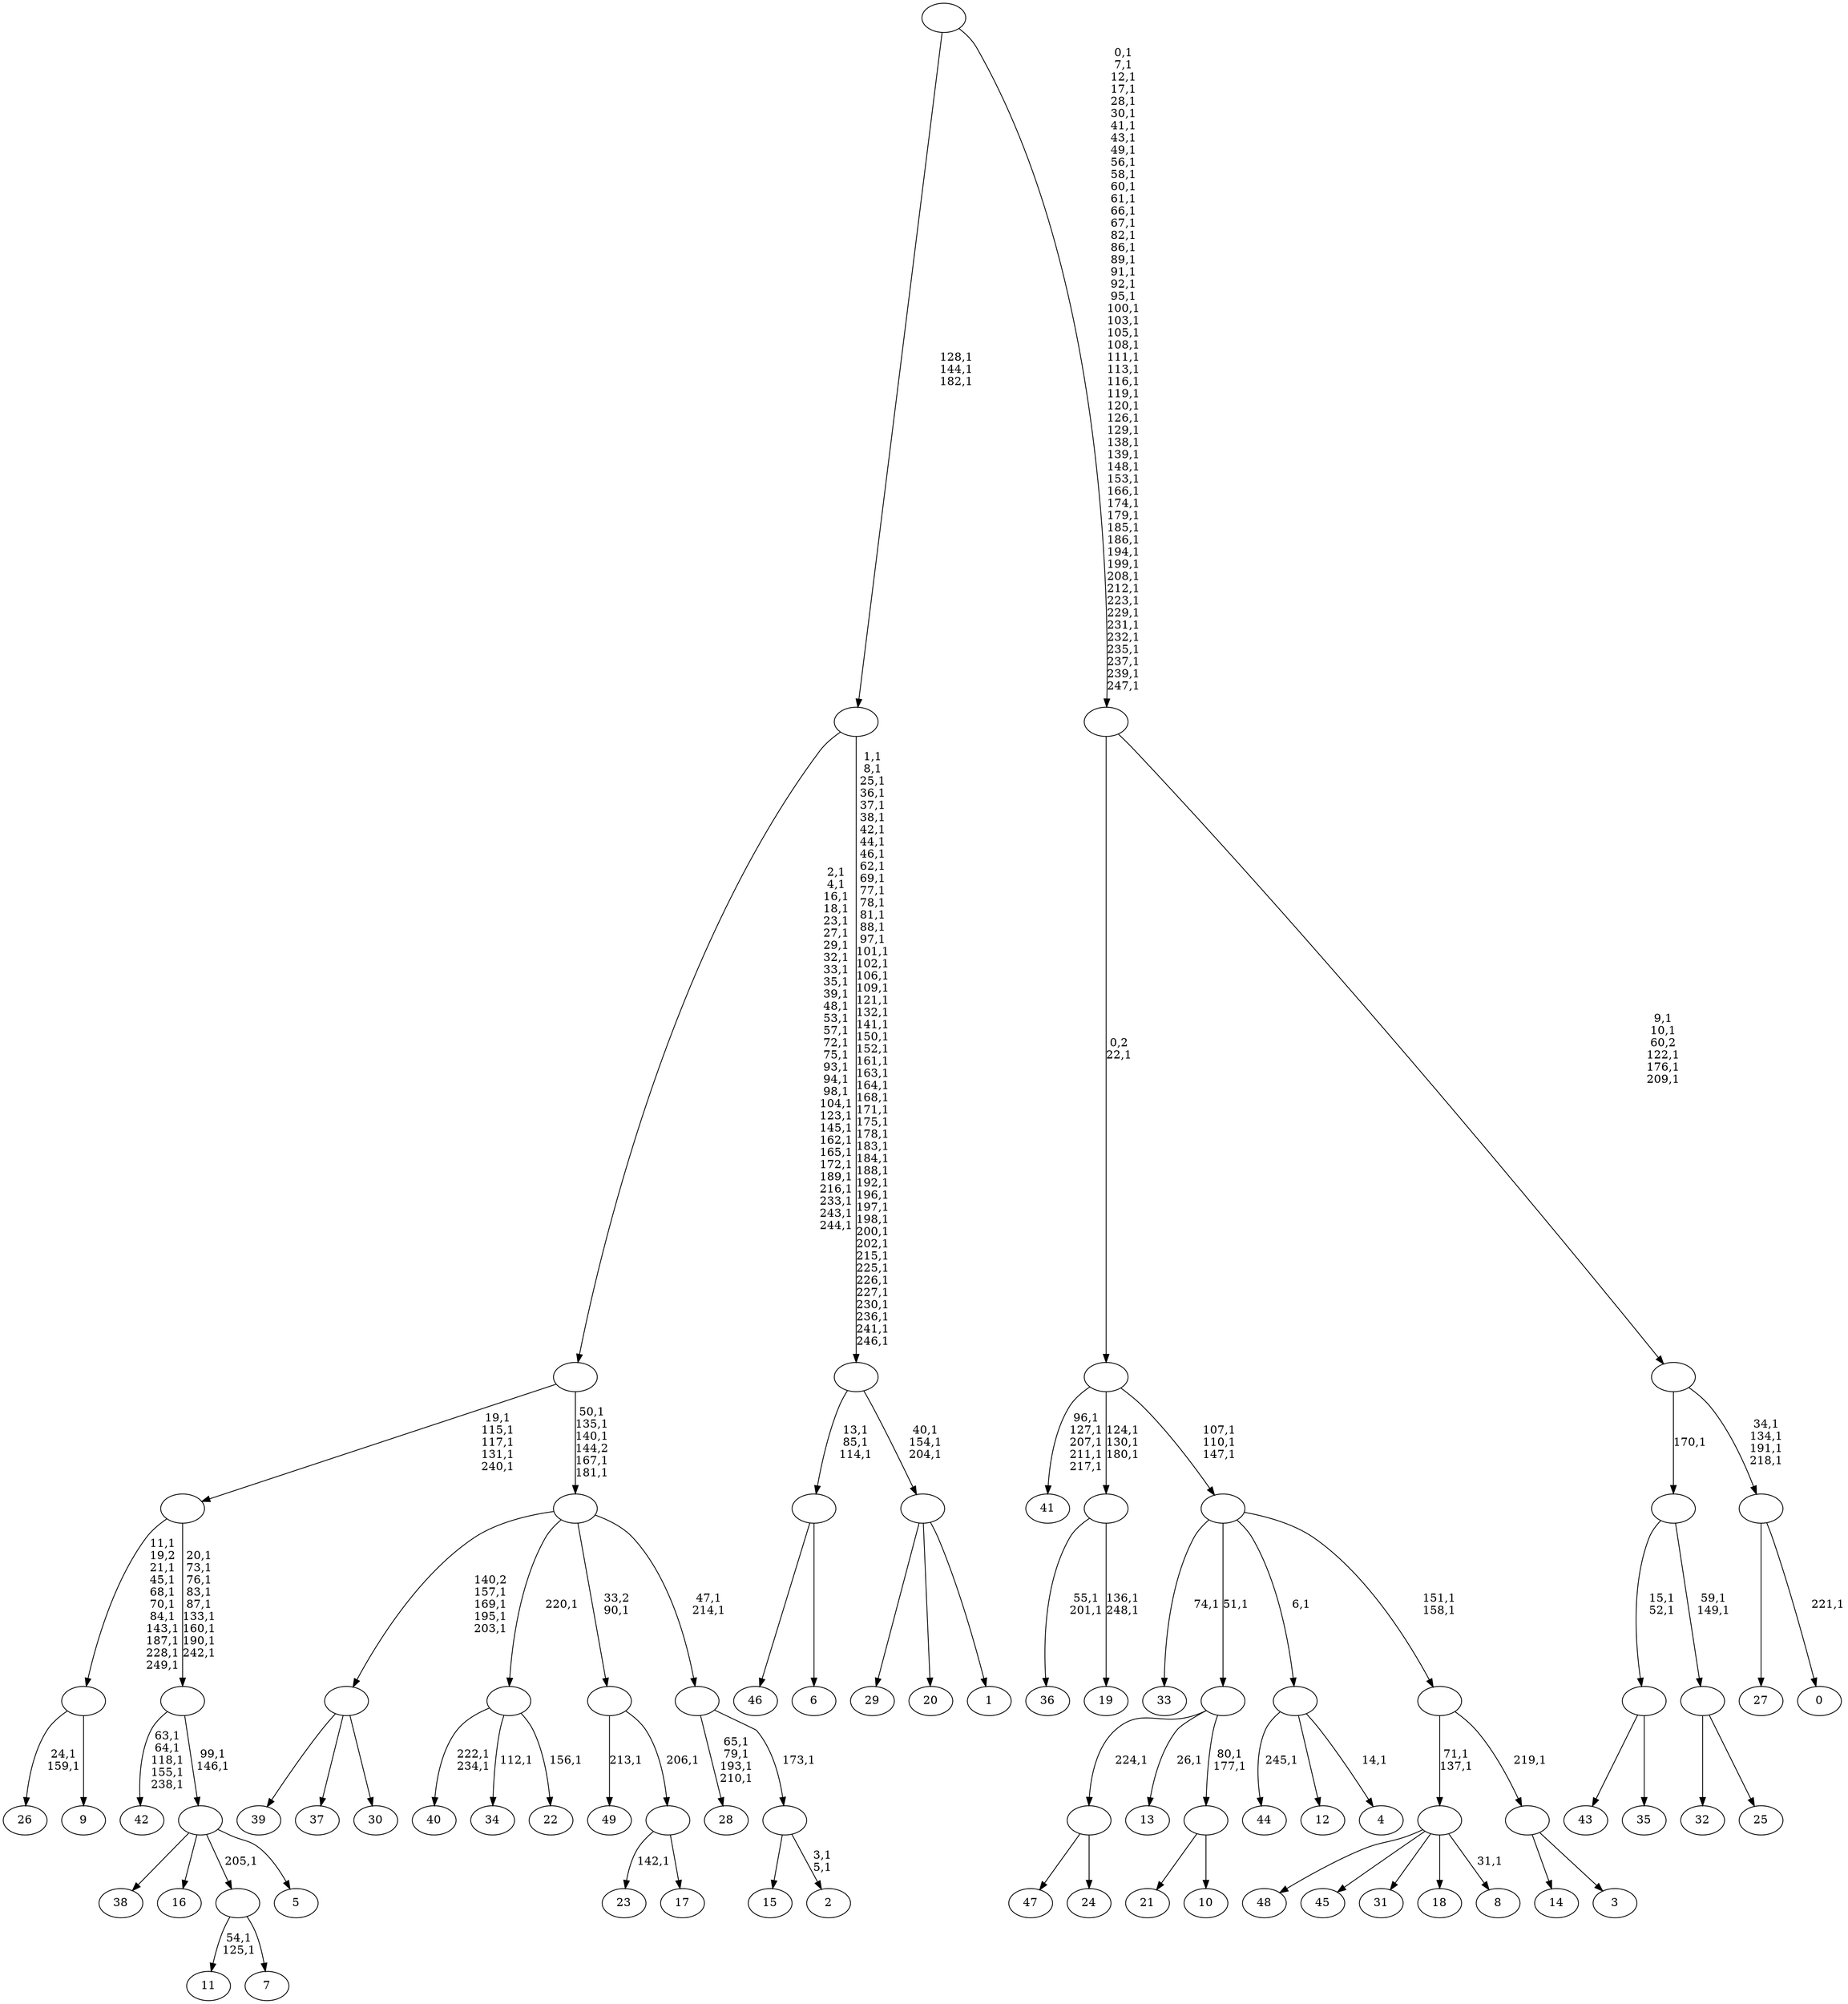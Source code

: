 digraph T {
	300 [label="49"]
	298 [label="48"]
	297 [label="47"]
	296 [label="46"]
	295 [label="45"]
	294 [label="44"]
	292 [label="43"]
	291 [label="42"]
	285 [label="41"]
	279 [label="40"]
	276 [label="39"]
	275 [label="38"]
	274 [label="37"]
	273 [label="36"]
	270 [label="35"]
	269 [label=""]
	267 [label="34"]
	265 [label="33"]
	263 [label="32"]
	262 [label="31"]
	261 [label="30"]
	260 [label=""]
	256 [label="29"]
	255 [label="28"]
	250 [label="27"]
	249 [label="26"]
	246 [label="25"]
	245 [label=""]
	243 [label=""]
	242 [label="24"]
	241 [label=""]
	240 [label="23"]
	238 [label="22"]
	236 [label=""]
	235 [label="21"]
	234 [label="20"]
	233 [label="19"]
	230 [label=""]
	227 [label="18"]
	226 [label="17"]
	225 [label=""]
	224 [label=""]
	223 [label="16"]
	222 [label="15"]
	221 [label="14"]
	220 [label="13"]
	218 [label="12"]
	217 [label="11"]
	214 [label="10"]
	213 [label=""]
	211 [label=""]
	210 [label="9"]
	209 [label=""]
	199 [label="8"]
	197 [label=""]
	195 [label="7"]
	194 [label=""]
	193 [label="6"]
	192 [label=""]
	189 [label="5"]
	188 [label=""]
	186 [label=""]
	177 [label=""]
	172 [label="4"]
	170 [label=""]
	169 [label="3"]
	168 [label=""]
	167 [label=""]
	165 [label=""]
	162 [label=""]
	161 [label="2"]
	158 [label=""]
	157 [label=""]
	155 [label=""]
	150 [label=""]
	120 [label="1"]
	119 [label=""]
	116 [label=""]
	67 [label=""]
	64 [label="0"]
	62 [label=""]
	58 [label=""]
	53 [label=""]
	0 [label=""]
	269 -> 292 [label=""]
	269 -> 270 [label=""]
	260 -> 276 [label=""]
	260 -> 274 [label=""]
	260 -> 261 [label=""]
	245 -> 263 [label=""]
	245 -> 246 [label=""]
	243 -> 245 [label="59,1\n149,1"]
	243 -> 269 [label="15,1\n52,1"]
	241 -> 297 [label=""]
	241 -> 242 [label=""]
	236 -> 238 [label="156,1"]
	236 -> 267 [label="112,1"]
	236 -> 279 [label="222,1\n234,1"]
	230 -> 233 [label="136,1\n248,1"]
	230 -> 273 [label="55,1\n201,1"]
	225 -> 240 [label="142,1"]
	225 -> 226 [label=""]
	224 -> 300 [label="213,1"]
	224 -> 225 [label="206,1"]
	213 -> 235 [label=""]
	213 -> 214 [label=""]
	211 -> 213 [label="80,1\n177,1"]
	211 -> 220 [label="26,1"]
	211 -> 241 [label="224,1"]
	209 -> 249 [label="24,1\n159,1"]
	209 -> 210 [label=""]
	197 -> 199 [label="31,1"]
	197 -> 298 [label=""]
	197 -> 295 [label=""]
	197 -> 262 [label=""]
	197 -> 227 [label=""]
	194 -> 217 [label="54,1\n125,1"]
	194 -> 195 [label=""]
	192 -> 296 [label=""]
	192 -> 193 [label=""]
	188 -> 275 [label=""]
	188 -> 223 [label=""]
	188 -> 194 [label="205,1"]
	188 -> 189 [label=""]
	186 -> 188 [label="99,1\n146,1"]
	186 -> 291 [label="63,1\n64,1\n118,1\n155,1\n238,1"]
	177 -> 186 [label="20,1\n73,1\n76,1\n83,1\n87,1\n133,1\n160,1\n190,1\n242,1"]
	177 -> 209 [label="11,1\n19,2\n21,1\n45,1\n68,1\n70,1\n84,1\n143,1\n187,1\n228,1\n249,1"]
	170 -> 172 [label="14,1"]
	170 -> 294 [label="245,1"]
	170 -> 218 [label=""]
	168 -> 221 [label=""]
	168 -> 169 [label=""]
	167 -> 197 [label="71,1\n137,1"]
	167 -> 168 [label="219,1"]
	165 -> 167 [label="151,1\n158,1"]
	165 -> 265 [label="74,1"]
	165 -> 211 [label="51,1"]
	165 -> 170 [label="6,1"]
	162 -> 165 [label="107,1\n110,1\n147,1"]
	162 -> 230 [label="124,1\n130,1\n180,1"]
	162 -> 285 [label="96,1\n127,1\n207,1\n211,1\n217,1"]
	158 -> 161 [label="3,1\n5,1"]
	158 -> 222 [label=""]
	157 -> 255 [label="65,1\n79,1\n193,1\n210,1"]
	157 -> 158 [label="173,1"]
	155 -> 157 [label="47,1\n214,1"]
	155 -> 260 [label="140,2\n157,1\n169,1\n195,1\n203,1"]
	155 -> 236 [label="220,1"]
	155 -> 224 [label="33,2\n90,1"]
	150 -> 155 [label="50,1\n135,1\n140,1\n144,2\n167,1\n181,1"]
	150 -> 177 [label="19,1\n115,1\n117,1\n131,1\n240,1"]
	119 -> 256 [label=""]
	119 -> 234 [label=""]
	119 -> 120 [label=""]
	116 -> 119 [label="40,1\n154,1\n204,1"]
	116 -> 192 [label="13,1\n85,1\n114,1"]
	67 -> 116 [label="1,1\n8,1\n25,1\n36,1\n37,1\n38,1\n42,1\n44,1\n46,1\n62,1\n69,1\n77,1\n78,1\n81,1\n88,1\n97,1\n101,1\n102,1\n106,1\n109,1\n121,1\n132,1\n141,1\n150,1\n152,1\n161,1\n163,1\n164,1\n168,1\n171,1\n175,1\n178,1\n183,1\n184,1\n188,1\n192,1\n196,1\n197,1\n198,1\n200,1\n202,1\n215,1\n225,1\n226,1\n227,1\n230,1\n236,1\n241,1\n246,1"]
	67 -> 150 [label="2,1\n4,1\n16,1\n18,1\n23,1\n27,1\n29,1\n32,1\n33,1\n35,1\n39,1\n48,1\n53,1\n57,1\n72,1\n75,1\n93,1\n94,1\n98,1\n104,1\n123,1\n145,1\n162,1\n165,1\n172,1\n189,1\n216,1\n233,1\n243,1\n244,1"]
	62 -> 64 [label="221,1"]
	62 -> 250 [label=""]
	58 -> 62 [label="34,1\n134,1\n191,1\n218,1"]
	58 -> 243 [label="170,1"]
	53 -> 58 [label="9,1\n10,1\n60,2\n122,1\n176,1\n209,1"]
	53 -> 162 [label="0,2\n22,1"]
	0 -> 53 [label="0,1\n7,1\n12,1\n17,1\n28,1\n30,1\n41,1\n43,1\n49,1\n56,1\n58,1\n60,1\n61,1\n66,1\n67,1\n82,1\n86,1\n89,1\n91,1\n92,1\n95,1\n100,1\n103,1\n105,1\n108,1\n111,1\n113,1\n116,1\n119,1\n120,1\n126,1\n129,1\n138,1\n139,1\n148,1\n153,1\n166,1\n174,1\n179,1\n185,1\n186,1\n194,1\n199,1\n208,1\n212,1\n223,1\n229,1\n231,1\n232,1\n235,1\n237,1\n239,1\n247,1"]
	0 -> 67 [label="128,1\n144,1\n182,1"]
}
